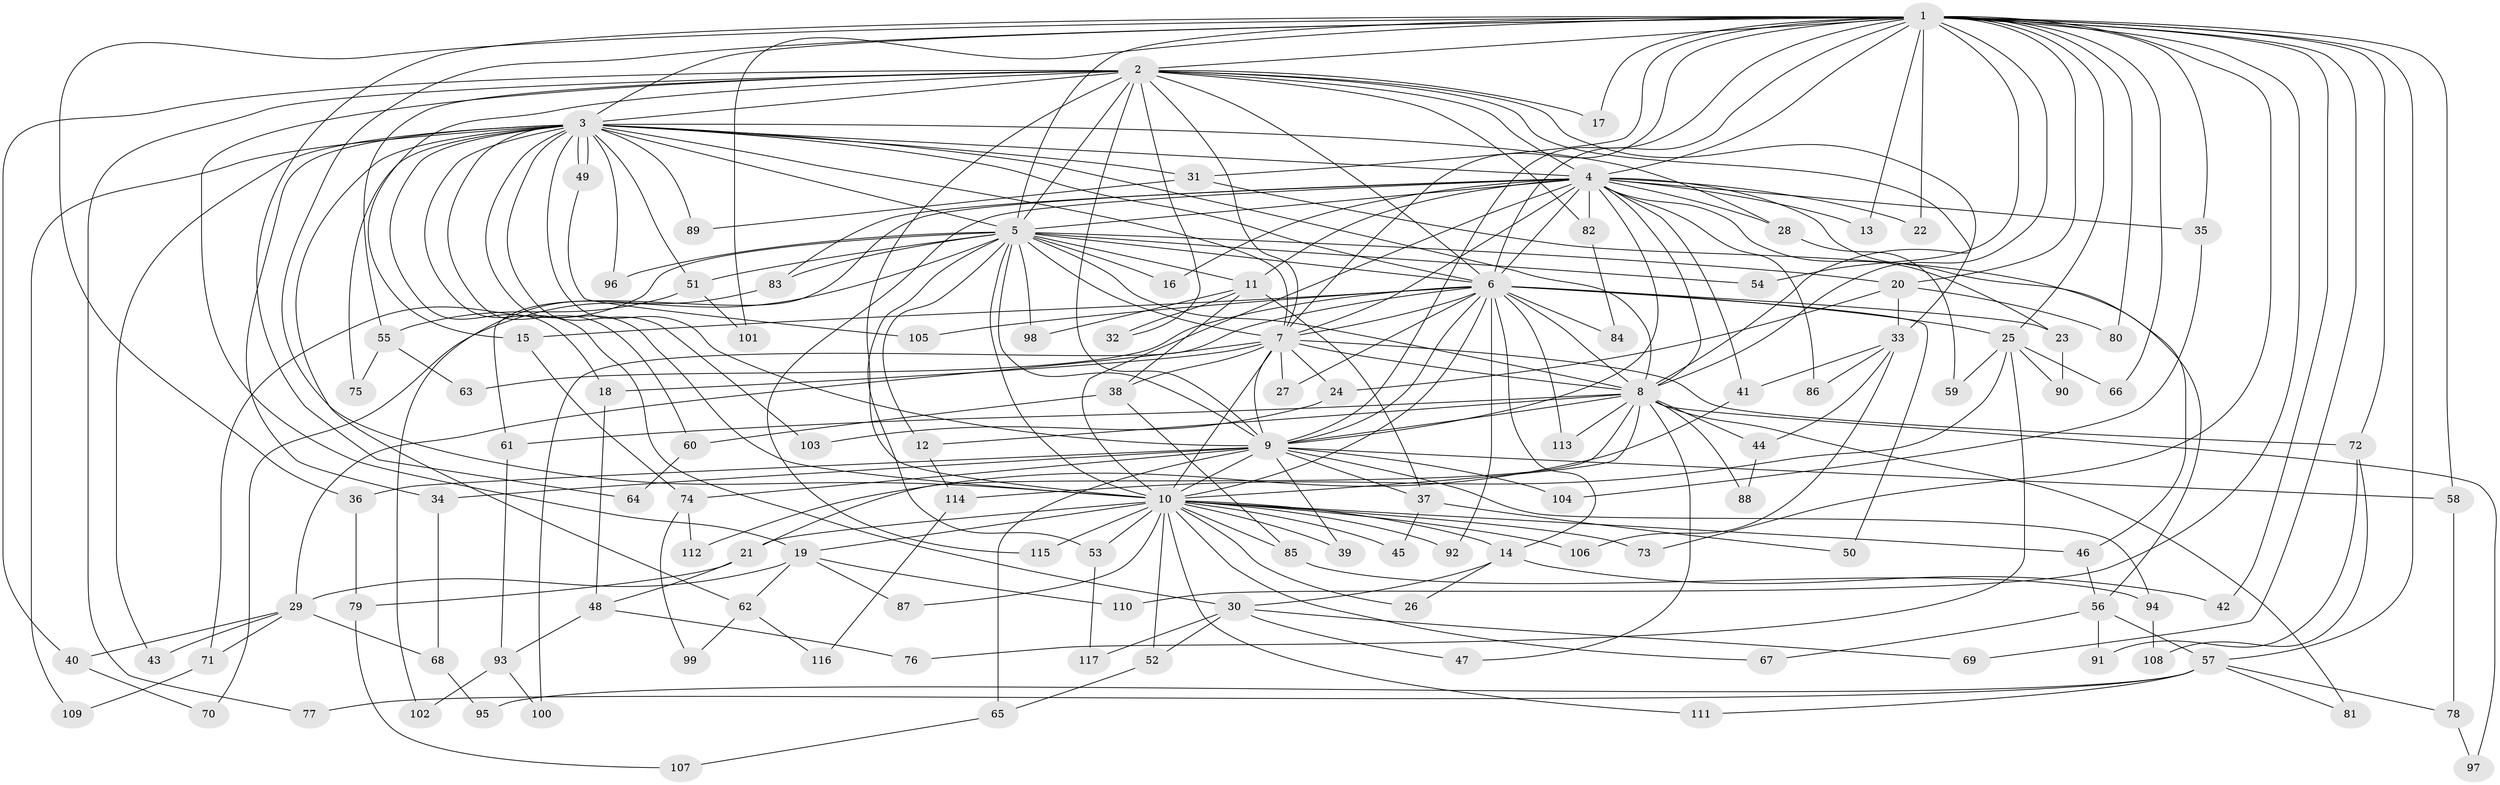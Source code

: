 // Generated by graph-tools (version 1.1) at 2025/49/03/09/25 03:49:42]
// undirected, 117 vertices, 259 edges
graph export_dot {
graph [start="1"]
  node [color=gray90,style=filled];
  1;
  2;
  3;
  4;
  5;
  6;
  7;
  8;
  9;
  10;
  11;
  12;
  13;
  14;
  15;
  16;
  17;
  18;
  19;
  20;
  21;
  22;
  23;
  24;
  25;
  26;
  27;
  28;
  29;
  30;
  31;
  32;
  33;
  34;
  35;
  36;
  37;
  38;
  39;
  40;
  41;
  42;
  43;
  44;
  45;
  46;
  47;
  48;
  49;
  50;
  51;
  52;
  53;
  54;
  55;
  56;
  57;
  58;
  59;
  60;
  61;
  62;
  63;
  64;
  65;
  66;
  67;
  68;
  69;
  70;
  71;
  72;
  73;
  74;
  75;
  76;
  77;
  78;
  79;
  80;
  81;
  82;
  83;
  84;
  85;
  86;
  87;
  88;
  89;
  90;
  91;
  92;
  93;
  94;
  95;
  96;
  97;
  98;
  99;
  100;
  101;
  102;
  103;
  104;
  105;
  106;
  107;
  108;
  109;
  110;
  111;
  112;
  113;
  114;
  115;
  116;
  117;
  1 -- 2;
  1 -- 3;
  1 -- 4;
  1 -- 5;
  1 -- 6;
  1 -- 7;
  1 -- 8;
  1 -- 9;
  1 -- 10;
  1 -- 13;
  1 -- 17;
  1 -- 20;
  1 -- 22;
  1 -- 25;
  1 -- 31;
  1 -- 35;
  1 -- 36;
  1 -- 42;
  1 -- 54;
  1 -- 57;
  1 -- 58;
  1 -- 64;
  1 -- 66;
  1 -- 69;
  1 -- 72;
  1 -- 73;
  1 -- 80;
  1 -- 101;
  1 -- 110;
  2 -- 3;
  2 -- 4;
  2 -- 5;
  2 -- 6;
  2 -- 7;
  2 -- 8;
  2 -- 9;
  2 -- 10;
  2 -- 15;
  2 -- 17;
  2 -- 19;
  2 -- 32;
  2 -- 33;
  2 -- 40;
  2 -- 55;
  2 -- 77;
  2 -- 82;
  3 -- 4;
  3 -- 5;
  3 -- 6;
  3 -- 7;
  3 -- 8;
  3 -- 9;
  3 -- 10;
  3 -- 18;
  3 -- 28;
  3 -- 30;
  3 -- 31;
  3 -- 34;
  3 -- 43;
  3 -- 49;
  3 -- 49;
  3 -- 51;
  3 -- 60;
  3 -- 62;
  3 -- 75;
  3 -- 89;
  3 -- 96;
  3 -- 103;
  3 -- 109;
  4 -- 5;
  4 -- 6;
  4 -- 7;
  4 -- 8;
  4 -- 9;
  4 -- 10;
  4 -- 11;
  4 -- 13;
  4 -- 16;
  4 -- 22;
  4 -- 23;
  4 -- 28;
  4 -- 35;
  4 -- 41;
  4 -- 46;
  4 -- 61;
  4 -- 82;
  4 -- 83;
  4 -- 86;
  4 -- 115;
  5 -- 6;
  5 -- 7;
  5 -- 8;
  5 -- 9;
  5 -- 10;
  5 -- 11;
  5 -- 12;
  5 -- 16;
  5 -- 20;
  5 -- 51;
  5 -- 53;
  5 -- 54;
  5 -- 70;
  5 -- 71;
  5 -- 83;
  5 -- 96;
  5 -- 98;
  6 -- 7;
  6 -- 8;
  6 -- 9;
  6 -- 10;
  6 -- 14;
  6 -- 15;
  6 -- 23;
  6 -- 25;
  6 -- 27;
  6 -- 50;
  6 -- 63;
  6 -- 84;
  6 -- 92;
  6 -- 100;
  6 -- 105;
  6 -- 113;
  7 -- 8;
  7 -- 9;
  7 -- 10;
  7 -- 18;
  7 -- 24;
  7 -- 27;
  7 -- 29;
  7 -- 38;
  7 -- 72;
  8 -- 9;
  8 -- 10;
  8 -- 12;
  8 -- 21;
  8 -- 44;
  8 -- 47;
  8 -- 61;
  8 -- 81;
  8 -- 88;
  8 -- 97;
  8 -- 113;
  9 -- 10;
  9 -- 34;
  9 -- 36;
  9 -- 37;
  9 -- 39;
  9 -- 58;
  9 -- 65;
  9 -- 74;
  9 -- 94;
  9 -- 104;
  10 -- 14;
  10 -- 19;
  10 -- 21;
  10 -- 26;
  10 -- 39;
  10 -- 45;
  10 -- 46;
  10 -- 52;
  10 -- 53;
  10 -- 67;
  10 -- 73;
  10 -- 85;
  10 -- 87;
  10 -- 92;
  10 -- 106;
  10 -- 111;
  10 -- 115;
  11 -- 32;
  11 -- 37;
  11 -- 38;
  11 -- 98;
  12 -- 114;
  14 -- 26;
  14 -- 30;
  14 -- 42;
  15 -- 74;
  18 -- 48;
  19 -- 29;
  19 -- 62;
  19 -- 87;
  19 -- 110;
  20 -- 24;
  20 -- 33;
  20 -- 80;
  21 -- 48;
  21 -- 79;
  23 -- 90;
  24 -- 103;
  25 -- 59;
  25 -- 66;
  25 -- 76;
  25 -- 90;
  25 -- 114;
  28 -- 59;
  29 -- 40;
  29 -- 43;
  29 -- 68;
  29 -- 71;
  30 -- 47;
  30 -- 52;
  30 -- 69;
  30 -- 117;
  31 -- 56;
  31 -- 89;
  33 -- 41;
  33 -- 44;
  33 -- 86;
  33 -- 106;
  34 -- 68;
  35 -- 104;
  36 -- 79;
  37 -- 45;
  37 -- 50;
  38 -- 60;
  38 -- 85;
  40 -- 70;
  41 -- 112;
  44 -- 88;
  46 -- 56;
  48 -- 76;
  48 -- 93;
  49 -- 105;
  51 -- 55;
  51 -- 101;
  52 -- 65;
  53 -- 117;
  55 -- 63;
  55 -- 75;
  56 -- 57;
  56 -- 67;
  56 -- 91;
  57 -- 77;
  57 -- 78;
  57 -- 81;
  57 -- 95;
  57 -- 111;
  58 -- 78;
  60 -- 64;
  61 -- 93;
  62 -- 99;
  62 -- 116;
  65 -- 107;
  68 -- 95;
  71 -- 109;
  72 -- 91;
  72 -- 108;
  74 -- 99;
  74 -- 112;
  78 -- 97;
  79 -- 107;
  82 -- 84;
  83 -- 102;
  85 -- 94;
  93 -- 100;
  93 -- 102;
  94 -- 108;
  114 -- 116;
}
